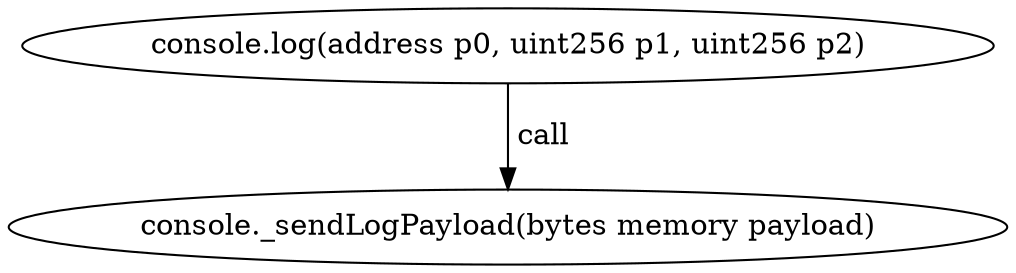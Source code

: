 digraph "" {
	graph [bb="0,0,413.08,124.8"];
	node [label="\N"];
	"console.log(address p0, uint256 p1, uint256 p2)"	 [height=0.5,
		pos="206.54,106.8",
		width=5.4324];
	"console._sendLogPayload(bytes memory payload)"	 [height=0.5,
		pos="206.54,18",
		width=5.7372];
	"console.log(address p0, uint256 p1, uint256 p2)" -> "console._sendLogPayload(bytes memory payload)" [key=call,
	label=" call",
	lp="218.39,62.4",
	pos="e,206.54,36.072 206.54,88.401 206.54,76.295 206.54,60.208 206.54,46.467"];
}
digraph "" {
	graph [bb="0,0,413.08,124.8"];
	node [label="\N"];
	"console.log(address p0, uint256 p1, uint256 p2)"	 [height=0.5,
		pos="206.54,106.8",
		width=5.4324];
	"console._sendLogPayload(bytes memory payload)"	 [height=0.5,
		pos="206.54,18",
		width=5.7372];
	"console.log(address p0, uint256 p1, uint256 p2)" -> "console._sendLogPayload(bytes memory payload)" [key=call,
	label=" call",
	lp="218.39,62.4",
	pos="e,206.54,36.072 206.54,88.401 206.54,76.295 206.54,60.208 206.54,46.467"];
}
